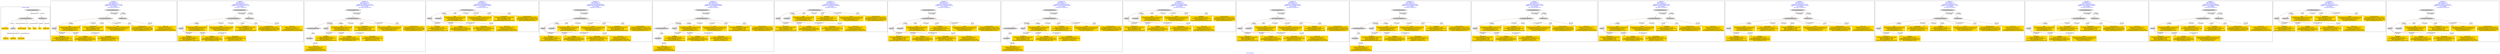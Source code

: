 digraph n0 {
fontcolor="blue"
remincross="true"
label="s20-s-lacma.xml"
subgraph cluster_0 {
label="1-correct model"
n2[style="filled",color="white",fillcolor="lightgray",label="CulturalHeritageObject1"];
n3[shape="plaintext",style="filled",fillcolor="gold",label="creationDate"];
n4[style="filled",color="white",fillcolor="lightgray",label="Person1"];
n5[shape="plaintext",style="filled",fillcolor="gold",label="Artwork_Details"];
n6[shape="plaintext",style="filled",fillcolor="gold",label="title"];
n7[shape="plaintext",style="filled",fillcolor="gold",label="Origin"];
n8[shape="plaintext",style="filled",fillcolor="gold",label="ID"];
n9[shape="plaintext",style="filled",fillcolor="gold",label="birthDate"];
n10[shape="plaintext",style="filled",fillcolor="gold",label="deathDate"];
n11[shape="plaintext",style="filled",fillcolor="gold",label="Artist_Name"];
n12[style="filled",color="white",fillcolor="lightgray",label="EuropeanaAggregation1"];
n13[style="filled",color="white",fillcolor="lightgray",label="WebResource1"];
n14[shape="plaintext",style="filled",fillcolor="gold",label="Image_URL"];
}
subgraph cluster_1 {
label="candidate 0\nlink coherence:1.0\nnode coherence:1.0\nconfidence:0.46669122517722156\nmapping score:0.5930637417257405\ncost:10.99995\n-precision:0.82-recall:0.75"
n16[style="filled",color="white",fillcolor="lightgray",label="CulturalHeritageObject1"];
n17[style="filled",color="white",fillcolor="lightgray",label="Person1"];
n18[style="filled",color="white",fillcolor="lightgray",label="EuropeanaAggregation1"];
n19[style="filled",color="white",fillcolor="lightgray",label="WebResource1"];
n20[shape="plaintext",style="filled",fillcolor="gold",label="deathDate\n[Person,dateOfDeath,0.328]\n[CulturalHeritageObject,created,0.324]\n[Person,dateOfBirth,0.23]\n[CulturalHeritageObject,provenance,0.118]"];
n21[shape="plaintext",style="filled",fillcolor="gold",label="title\n[CulturalHeritageObject,provenance,0.418]\n[CulturalHeritageObject,title,0.24]\n[Document,classLink,0.192]\n[Person,nameOfThePerson,0.149]"];
n22[shape="plaintext",style="filled",fillcolor="gold",label="Image_URL\n[WebResource,classLink,0.571]\n[Document,classLink,0.41]\n[CulturalHeritageObject,title,0.009]\n[CulturalHeritageObject,provenance,0.009]"];
n23[shape="plaintext",style="filled",fillcolor="gold",label="creationDate\n[CulturalHeritageObject,created,0.392]\n[Person,dateOfDeath,0.382]\n[Person,dateOfBirth,0.195]\n[CulturalHeritageObject,provenance,0.031]"];
n24[shape="plaintext",style="filled",fillcolor="gold",label="birthDate\n[Person,dateOfBirth,0.674]\n[CulturalHeritageObject,created,0.261]\n[CulturalHeritageObject,description,0.037]\n[Person,dateOfDeath,0.028]"];
n25[shape="plaintext",style="filled",fillcolor="gold",label="Origin\n[CulturalHeritageObject,accessionNumber,0.316]\n[CulturalHeritageObject,provenance,0.313]\n[Person,nameOfThePerson,0.274]\n[Document,classLink,0.097]"];
n26[shape="plaintext",style="filled",fillcolor="gold",label="Artwork_Details\n[CulturalHeritageObject,extent,0.664]\n[CulturalHeritageObject,provenance,0.165]\n[CulturalHeritageObject,description,0.095]\n[Person,nameOfThePerson,0.076]"];
n27[shape="plaintext",style="filled",fillcolor="gold",label="Artist_Name\n[Person,nameOfThePerson,0.37]\n[CulturalHeritageObject,provenance,0.305]\n[Document,classLink,0.193]\n[WebResource,classLink,0.132]"];
}
subgraph cluster_2 {
label="candidate 1\nlink coherence:1.0\nnode coherence:1.0\nconfidence:0.4662939314223476\nmapping score:0.5929313104741158\ncost:10.99995\n-precision:0.73-recall:0.67"
n29[style="filled",color="white",fillcolor="lightgray",label="CulturalHeritageObject1"];
n30[style="filled",color="white",fillcolor="lightgray",label="Person1"];
n31[style="filled",color="white",fillcolor="lightgray",label="EuropeanaAggregation1"];
n32[style="filled",color="white",fillcolor="lightgray",label="WebResource1"];
n33[shape="plaintext",style="filled",fillcolor="gold",label="deathDate\n[Person,dateOfDeath,0.328]\n[CulturalHeritageObject,created,0.324]\n[Person,dateOfBirth,0.23]\n[CulturalHeritageObject,provenance,0.118]"];
n34[shape="plaintext",style="filled",fillcolor="gold",label="title\n[CulturalHeritageObject,provenance,0.418]\n[CulturalHeritageObject,title,0.24]\n[Document,classLink,0.192]\n[Person,nameOfThePerson,0.149]"];
n35[shape="plaintext",style="filled",fillcolor="gold",label="Image_URL\n[WebResource,classLink,0.571]\n[Document,classLink,0.41]\n[CulturalHeritageObject,title,0.009]\n[CulturalHeritageObject,provenance,0.009]"];
n36[shape="plaintext",style="filled",fillcolor="gold",label="Origin\n[CulturalHeritageObject,accessionNumber,0.316]\n[CulturalHeritageObject,provenance,0.313]\n[Person,nameOfThePerson,0.274]\n[Document,classLink,0.097]"];
n37[shape="plaintext",style="filled",fillcolor="gold",label="creationDate\n[CulturalHeritageObject,created,0.392]\n[Person,dateOfDeath,0.382]\n[Person,dateOfBirth,0.195]\n[CulturalHeritageObject,provenance,0.031]"];
n38[shape="plaintext",style="filled",fillcolor="gold",label="birthDate\n[Person,dateOfBirth,0.674]\n[CulturalHeritageObject,created,0.261]\n[CulturalHeritageObject,description,0.037]\n[Person,dateOfDeath,0.028]"];
n39[shape="plaintext",style="filled",fillcolor="gold",label="Artwork_Details\n[CulturalHeritageObject,extent,0.664]\n[CulturalHeritageObject,provenance,0.165]\n[CulturalHeritageObject,description,0.095]\n[Person,nameOfThePerson,0.076]"];
n40[shape="plaintext",style="filled",fillcolor="gold",label="Artist_Name\n[Person,nameOfThePerson,0.37]\n[CulturalHeritageObject,provenance,0.305]\n[Document,classLink,0.193]\n[WebResource,classLink,0.132]"];
}
subgraph cluster_3 {
label="candidate 10\nlink coherence:1.0\nnode coherence:1.0\nconfidence:0.4465141223747207\nmapping score:0.5863380407915736\ncost:11.99995\n-precision:0.58-recall:0.58"
n42[style="filled",color="white",fillcolor="lightgray",label="CulturalHeritageObject1"];
n43[style="filled",color="white",fillcolor="lightgray",label="CulturalHeritageObject2"];
n44[style="filled",color="white",fillcolor="lightgray",label="Person1"];
n45[style="filled",color="white",fillcolor="lightgray",label="Document2"];
n46[style="filled",color="white",fillcolor="lightgray",label="EuropeanaAggregation1"];
n47[shape="plaintext",style="filled",fillcolor="gold",label="deathDate\n[Person,dateOfDeath,0.328]\n[CulturalHeritageObject,created,0.324]\n[Person,dateOfBirth,0.23]\n[CulturalHeritageObject,provenance,0.118]"];
n48[shape="plaintext",style="filled",fillcolor="gold",label="title\n[CulturalHeritageObject,provenance,0.418]\n[CulturalHeritageObject,title,0.24]\n[Document,classLink,0.192]\n[Person,nameOfThePerson,0.149]"];
n49[shape="plaintext",style="filled",fillcolor="gold",label="creationDate\n[CulturalHeritageObject,created,0.392]\n[Person,dateOfDeath,0.382]\n[Person,dateOfBirth,0.195]\n[CulturalHeritageObject,provenance,0.031]"];
n50[shape="plaintext",style="filled",fillcolor="gold",label="birthDate\n[Person,dateOfBirth,0.674]\n[CulturalHeritageObject,created,0.261]\n[CulturalHeritageObject,description,0.037]\n[Person,dateOfDeath,0.028]"];
n51[shape="plaintext",style="filled",fillcolor="gold",label="Origin\n[CulturalHeritageObject,accessionNumber,0.316]\n[CulturalHeritageObject,provenance,0.313]\n[Person,nameOfThePerson,0.274]\n[Document,classLink,0.097]"];
n52[shape="plaintext",style="filled",fillcolor="gold",label="Artwork_Details\n[CulturalHeritageObject,extent,0.664]\n[CulturalHeritageObject,provenance,0.165]\n[CulturalHeritageObject,description,0.095]\n[Person,nameOfThePerson,0.076]"];
n53[shape="plaintext",style="filled",fillcolor="gold",label="Artist_Name\n[Person,nameOfThePerson,0.37]\n[CulturalHeritageObject,provenance,0.305]\n[Document,classLink,0.193]\n[WebResource,classLink,0.132]"];
n54[shape="plaintext",style="filled",fillcolor="gold",label="Image_URL\n[WebResource,classLink,0.571]\n[Document,classLink,0.41]\n[CulturalHeritageObject,title,0.009]\n[CulturalHeritageObject,provenance,0.009]"];
}
subgraph cluster_4 {
label="candidate 11\nlink coherence:1.0\nnode coherence:1.0\nconfidence:0.44611682861984675\nmapping score:0.5862056095399489\ncost:9.99997\n-precision:0.5-recall:0.42"
n56[style="filled",color="white",fillcolor="lightgray",label="CulturalHeritageObject1"];
n57[style="filled",color="white",fillcolor="lightgray",label="Person1"];
n58[style="filled",color="white",fillcolor="lightgray",label="Document1"];
n59[shape="plaintext",style="filled",fillcolor="gold",label="deathDate\n[Person,dateOfDeath,0.328]\n[CulturalHeritageObject,created,0.324]\n[Person,dateOfBirth,0.23]\n[CulturalHeritageObject,provenance,0.118]"];
n60[shape="plaintext",style="filled",fillcolor="gold",label="title\n[CulturalHeritageObject,provenance,0.418]\n[CulturalHeritageObject,title,0.24]\n[Document,classLink,0.192]\n[Person,nameOfThePerson,0.149]"];
n61[shape="plaintext",style="filled",fillcolor="gold",label="Origin\n[CulturalHeritageObject,accessionNumber,0.316]\n[CulturalHeritageObject,provenance,0.313]\n[Person,nameOfThePerson,0.274]\n[Document,classLink,0.097]"];
n62[shape="plaintext",style="filled",fillcolor="gold",label="creationDate\n[CulturalHeritageObject,created,0.392]\n[Person,dateOfDeath,0.382]\n[Person,dateOfBirth,0.195]\n[CulturalHeritageObject,provenance,0.031]"];
n63[shape="plaintext",style="filled",fillcolor="gold",label="birthDate\n[Person,dateOfBirth,0.674]\n[CulturalHeritageObject,created,0.261]\n[CulturalHeritageObject,description,0.037]\n[Person,dateOfDeath,0.028]"];
n64[shape="plaintext",style="filled",fillcolor="gold",label="Image_URL\n[WebResource,classLink,0.571]\n[Document,classLink,0.41]\n[CulturalHeritageObject,title,0.009]\n[CulturalHeritageObject,provenance,0.009]"];
n65[shape="plaintext",style="filled",fillcolor="gold",label="Artwork_Details\n[CulturalHeritageObject,extent,0.664]\n[CulturalHeritageObject,provenance,0.165]\n[CulturalHeritageObject,description,0.095]\n[Person,nameOfThePerson,0.076]"];
n66[shape="plaintext",style="filled",fillcolor="gold",label="Artist_Name\n[Person,nameOfThePerson,0.37]\n[CulturalHeritageObject,provenance,0.305]\n[Document,classLink,0.193]\n[WebResource,classLink,0.132]"];
}
subgraph cluster_5 {
label="candidate 12\nlink coherence:1.0\nnode coherence:1.0\nconfidence:0.44611682861984675\nmapping score:0.5862056095399489\ncost:10.99996\n-precision:0.55-recall:0.5"
n68[style="filled",color="white",fillcolor="lightgray",label="CulturalHeritageObject1"];
n69[style="filled",color="white",fillcolor="lightgray",label="Person1"];
n70[style="filled",color="white",fillcolor="lightgray",label="Document1"];
n71[style="filled",color="white",fillcolor="lightgray",label="EuropeanaAggregation1"];
n72[shape="plaintext",style="filled",fillcolor="gold",label="deathDate\n[Person,dateOfDeath,0.328]\n[CulturalHeritageObject,created,0.324]\n[Person,dateOfBirth,0.23]\n[CulturalHeritageObject,provenance,0.118]"];
n73[shape="plaintext",style="filled",fillcolor="gold",label="title\n[CulturalHeritageObject,provenance,0.418]\n[CulturalHeritageObject,title,0.24]\n[Document,classLink,0.192]\n[Person,nameOfThePerson,0.149]"];
n74[shape="plaintext",style="filled",fillcolor="gold",label="Origin\n[CulturalHeritageObject,accessionNumber,0.316]\n[CulturalHeritageObject,provenance,0.313]\n[Person,nameOfThePerson,0.274]\n[Document,classLink,0.097]"];
n75[shape="plaintext",style="filled",fillcolor="gold",label="creationDate\n[CulturalHeritageObject,created,0.392]\n[Person,dateOfDeath,0.382]\n[Person,dateOfBirth,0.195]\n[CulturalHeritageObject,provenance,0.031]"];
n76[shape="plaintext",style="filled",fillcolor="gold",label="birthDate\n[Person,dateOfBirth,0.674]\n[CulturalHeritageObject,created,0.261]\n[CulturalHeritageObject,description,0.037]\n[Person,dateOfDeath,0.028]"];
n77[shape="plaintext",style="filled",fillcolor="gold",label="Image_URL\n[WebResource,classLink,0.571]\n[Document,classLink,0.41]\n[CulturalHeritageObject,title,0.009]\n[CulturalHeritageObject,provenance,0.009]"];
n78[shape="plaintext",style="filled",fillcolor="gold",label="Artwork_Details\n[CulturalHeritageObject,extent,0.664]\n[CulturalHeritageObject,provenance,0.165]\n[CulturalHeritageObject,description,0.095]\n[Person,nameOfThePerson,0.076]"];
n79[shape="plaintext",style="filled",fillcolor="gold",label="Artist_Name\n[Person,nameOfThePerson,0.37]\n[CulturalHeritageObject,provenance,0.305]\n[Document,classLink,0.193]\n[WebResource,classLink,0.132]"];
}
subgraph cluster_6 {
label="candidate 13\nlink coherence:1.0\nnode coherence:1.0\nconfidence:0.44611682861984675\nmapping score:0.5862056095399489\ncost:11.99995\n-precision:0.5-recall:0.5"
n81[style="filled",color="white",fillcolor="lightgray",label="CulturalHeritageObject1"];
n82[style="filled",color="white",fillcolor="lightgray",label="CulturalHeritageObject2"];
n83[style="filled",color="white",fillcolor="lightgray",label="Person1"];
n84[style="filled",color="white",fillcolor="lightgray",label="Document2"];
n85[style="filled",color="white",fillcolor="lightgray",label="EuropeanaAggregation1"];
n86[shape="plaintext",style="filled",fillcolor="gold",label="deathDate\n[Person,dateOfDeath,0.328]\n[CulturalHeritageObject,created,0.324]\n[Person,dateOfBirth,0.23]\n[CulturalHeritageObject,provenance,0.118]"];
n87[shape="plaintext",style="filled",fillcolor="gold",label="title\n[CulturalHeritageObject,provenance,0.418]\n[CulturalHeritageObject,title,0.24]\n[Document,classLink,0.192]\n[Person,nameOfThePerson,0.149]"];
n88[shape="plaintext",style="filled",fillcolor="gold",label="Origin\n[CulturalHeritageObject,accessionNumber,0.316]\n[CulturalHeritageObject,provenance,0.313]\n[Person,nameOfThePerson,0.274]\n[Document,classLink,0.097]"];
n89[shape="plaintext",style="filled",fillcolor="gold",label="creationDate\n[CulturalHeritageObject,created,0.392]\n[Person,dateOfDeath,0.382]\n[Person,dateOfBirth,0.195]\n[CulturalHeritageObject,provenance,0.031]"];
n90[shape="plaintext",style="filled",fillcolor="gold",label="birthDate\n[Person,dateOfBirth,0.674]\n[CulturalHeritageObject,created,0.261]\n[CulturalHeritageObject,description,0.037]\n[Person,dateOfDeath,0.028]"];
n91[shape="plaintext",style="filled",fillcolor="gold",label="Artwork_Details\n[CulturalHeritageObject,extent,0.664]\n[CulturalHeritageObject,provenance,0.165]\n[CulturalHeritageObject,description,0.095]\n[Person,nameOfThePerson,0.076]"];
n92[shape="plaintext",style="filled",fillcolor="gold",label="Artist_Name\n[Person,nameOfThePerson,0.37]\n[CulturalHeritageObject,provenance,0.305]\n[Document,classLink,0.193]\n[WebResource,classLink,0.132]"];
n93[shape="plaintext",style="filled",fillcolor="gold",label="Image_URL\n[WebResource,classLink,0.571]\n[Document,classLink,0.41]\n[CulturalHeritageObject,title,0.009]\n[CulturalHeritageObject,provenance,0.009]"];
}
subgraph cluster_7 {
label="candidate 14\nlink coherence:1.0\nnode coherence:1.0\nconfidence:0.444850181519807\nmapping score:0.5857833938399356\ncost:9.99997\n-precision:0.4-recall:0.33"
n95[style="filled",color="white",fillcolor="lightgray",label="CulturalHeritageObject1"];
n96[style="filled",color="white",fillcolor="lightgray",label="Person1"];
n97[style="filled",color="white",fillcolor="lightgray",label="Document1"];
n98[shape="plaintext",style="filled",fillcolor="gold",label="creationDate\n[CulturalHeritageObject,created,0.392]\n[Person,dateOfDeath,0.382]\n[Person,dateOfBirth,0.195]\n[CulturalHeritageObject,provenance,0.031]"];
n99[shape="plaintext",style="filled",fillcolor="gold",label="title\n[CulturalHeritageObject,provenance,0.418]\n[CulturalHeritageObject,title,0.24]\n[Document,classLink,0.192]\n[Person,nameOfThePerson,0.149]"];
n100[shape="plaintext",style="filled",fillcolor="gold",label="deathDate\n[Person,dateOfDeath,0.328]\n[CulturalHeritageObject,created,0.324]\n[Person,dateOfBirth,0.23]\n[CulturalHeritageObject,provenance,0.118]"];
n101[shape="plaintext",style="filled",fillcolor="gold",label="birthDate\n[Person,dateOfBirth,0.674]\n[CulturalHeritageObject,created,0.261]\n[CulturalHeritageObject,description,0.037]\n[Person,dateOfDeath,0.028]"];
n102[shape="plaintext",style="filled",fillcolor="gold",label="Origin\n[CulturalHeritageObject,accessionNumber,0.316]\n[CulturalHeritageObject,provenance,0.313]\n[Person,nameOfThePerson,0.274]\n[Document,classLink,0.097]"];
n103[shape="plaintext",style="filled",fillcolor="gold",label="Image_URL\n[WebResource,classLink,0.571]\n[Document,classLink,0.41]\n[CulturalHeritageObject,title,0.009]\n[CulturalHeritageObject,provenance,0.009]"];
n104[shape="plaintext",style="filled",fillcolor="gold",label="Artwork_Details\n[CulturalHeritageObject,extent,0.664]\n[CulturalHeritageObject,provenance,0.165]\n[CulturalHeritageObject,description,0.095]\n[Person,nameOfThePerson,0.076]"];
n105[shape="plaintext",style="filled",fillcolor="gold",label="Artist_Name\n[Person,nameOfThePerson,0.37]\n[CulturalHeritageObject,provenance,0.305]\n[Document,classLink,0.193]\n[WebResource,classLink,0.132]"];
}
subgraph cluster_8 {
label="candidate 15\nlink coherence:1.0\nnode coherence:1.0\nconfidence:0.444850181519807\nmapping score:0.5857833938399356\ncost:10.99996\n-precision:0.45-recall:0.42"
n107[style="filled",color="white",fillcolor="lightgray",label="CulturalHeritageObject1"];
n108[style="filled",color="white",fillcolor="lightgray",label="Person1"];
n109[style="filled",color="white",fillcolor="lightgray",label="Document1"];
n110[style="filled",color="white",fillcolor="lightgray",label="EuropeanaAggregation1"];
n111[shape="plaintext",style="filled",fillcolor="gold",label="creationDate\n[CulturalHeritageObject,created,0.392]\n[Person,dateOfDeath,0.382]\n[Person,dateOfBirth,0.195]\n[CulturalHeritageObject,provenance,0.031]"];
n112[shape="plaintext",style="filled",fillcolor="gold",label="title\n[CulturalHeritageObject,provenance,0.418]\n[CulturalHeritageObject,title,0.24]\n[Document,classLink,0.192]\n[Person,nameOfThePerson,0.149]"];
n113[shape="plaintext",style="filled",fillcolor="gold",label="deathDate\n[Person,dateOfDeath,0.328]\n[CulturalHeritageObject,created,0.324]\n[Person,dateOfBirth,0.23]\n[CulturalHeritageObject,provenance,0.118]"];
n114[shape="plaintext",style="filled",fillcolor="gold",label="birthDate\n[Person,dateOfBirth,0.674]\n[CulturalHeritageObject,created,0.261]\n[CulturalHeritageObject,description,0.037]\n[Person,dateOfDeath,0.028]"];
n115[shape="plaintext",style="filled",fillcolor="gold",label="Origin\n[CulturalHeritageObject,accessionNumber,0.316]\n[CulturalHeritageObject,provenance,0.313]\n[Person,nameOfThePerson,0.274]\n[Document,classLink,0.097]"];
n116[shape="plaintext",style="filled",fillcolor="gold",label="Image_URL\n[WebResource,classLink,0.571]\n[Document,classLink,0.41]\n[CulturalHeritageObject,title,0.009]\n[CulturalHeritageObject,provenance,0.009]"];
n117[shape="plaintext",style="filled",fillcolor="gold",label="Artwork_Details\n[CulturalHeritageObject,extent,0.664]\n[CulturalHeritageObject,provenance,0.165]\n[CulturalHeritageObject,description,0.095]\n[Person,nameOfThePerson,0.076]"];
n118[shape="plaintext",style="filled",fillcolor="gold",label="Artist_Name\n[Person,nameOfThePerson,0.37]\n[CulturalHeritageObject,provenance,0.305]\n[Document,classLink,0.193]\n[WebResource,classLink,0.132]"];
}
subgraph cluster_9 {
label="candidate 16\nlink coherence:1.0\nnode coherence:1.0\nconfidence:0.444850181519807\nmapping score:0.5857833938399356\ncost:11.99995\n-precision:0.42-recall:0.42"
n120[style="filled",color="white",fillcolor="lightgray",label="CulturalHeritageObject1"];
n121[style="filled",color="white",fillcolor="lightgray",label="CulturalHeritageObject2"];
n122[style="filled",color="white",fillcolor="lightgray",label="Person1"];
n123[style="filled",color="white",fillcolor="lightgray",label="Document2"];
n124[style="filled",color="white",fillcolor="lightgray",label="EuropeanaAggregation1"];
n125[shape="plaintext",style="filled",fillcolor="gold",label="creationDate\n[CulturalHeritageObject,created,0.392]\n[Person,dateOfDeath,0.382]\n[Person,dateOfBirth,0.195]\n[CulturalHeritageObject,provenance,0.031]"];
n126[shape="plaintext",style="filled",fillcolor="gold",label="title\n[CulturalHeritageObject,provenance,0.418]\n[CulturalHeritageObject,title,0.24]\n[Document,classLink,0.192]\n[Person,nameOfThePerson,0.149]"];
n127[shape="plaintext",style="filled",fillcolor="gold",label="deathDate\n[Person,dateOfDeath,0.328]\n[CulturalHeritageObject,created,0.324]\n[Person,dateOfBirth,0.23]\n[CulturalHeritageObject,provenance,0.118]"];
n128[shape="plaintext",style="filled",fillcolor="gold",label="birthDate\n[Person,dateOfBirth,0.674]\n[CulturalHeritageObject,created,0.261]\n[CulturalHeritageObject,description,0.037]\n[Person,dateOfDeath,0.028]"];
n129[shape="plaintext",style="filled",fillcolor="gold",label="Origin\n[CulturalHeritageObject,accessionNumber,0.316]\n[CulturalHeritageObject,provenance,0.313]\n[Person,nameOfThePerson,0.274]\n[Document,classLink,0.097]"];
n130[shape="plaintext",style="filled",fillcolor="gold",label="Artwork_Details\n[CulturalHeritageObject,extent,0.664]\n[CulturalHeritageObject,provenance,0.165]\n[CulturalHeritageObject,description,0.095]\n[Person,nameOfThePerson,0.076]"];
n131[shape="plaintext",style="filled",fillcolor="gold",label="Artist_Name\n[Person,nameOfThePerson,0.37]\n[CulturalHeritageObject,provenance,0.305]\n[Document,classLink,0.193]\n[WebResource,classLink,0.132]"];
n132[shape="plaintext",style="filled",fillcolor="gold",label="Image_URL\n[WebResource,classLink,0.571]\n[Document,classLink,0.41]\n[CulturalHeritageObject,title,0.009]\n[CulturalHeritageObject,provenance,0.009]"];
}
subgraph cluster_10 {
label="candidate 17\nlink coherence:1.0\nnode coherence:1.0\nconfidence:0.444452887764933\nmapping score:0.585650962588311\ncost:9.99997\n-precision:0.3-recall:0.25"
n134[style="filled",color="white",fillcolor="lightgray",label="CulturalHeritageObject1"];
n135[style="filled",color="white",fillcolor="lightgray",label="Person1"];
n136[style="filled",color="white",fillcolor="lightgray",label="Document1"];
n137[shape="plaintext",style="filled",fillcolor="gold",label="creationDate\n[CulturalHeritageObject,created,0.392]\n[Person,dateOfDeath,0.382]\n[Person,dateOfBirth,0.195]\n[CulturalHeritageObject,provenance,0.031]"];
n138[shape="plaintext",style="filled",fillcolor="gold",label="title\n[CulturalHeritageObject,provenance,0.418]\n[CulturalHeritageObject,title,0.24]\n[Document,classLink,0.192]\n[Person,nameOfThePerson,0.149]"];
n139[shape="plaintext",style="filled",fillcolor="gold",label="Origin\n[CulturalHeritageObject,accessionNumber,0.316]\n[CulturalHeritageObject,provenance,0.313]\n[Person,nameOfThePerson,0.274]\n[Document,classLink,0.097]"];
n140[shape="plaintext",style="filled",fillcolor="gold",label="deathDate\n[Person,dateOfDeath,0.328]\n[CulturalHeritageObject,created,0.324]\n[Person,dateOfBirth,0.23]\n[CulturalHeritageObject,provenance,0.118]"];
n141[shape="plaintext",style="filled",fillcolor="gold",label="birthDate\n[Person,dateOfBirth,0.674]\n[CulturalHeritageObject,created,0.261]\n[CulturalHeritageObject,description,0.037]\n[Person,dateOfDeath,0.028]"];
n142[shape="plaintext",style="filled",fillcolor="gold",label="Image_URL\n[WebResource,classLink,0.571]\n[Document,classLink,0.41]\n[CulturalHeritageObject,title,0.009]\n[CulturalHeritageObject,provenance,0.009]"];
n143[shape="plaintext",style="filled",fillcolor="gold",label="Artwork_Details\n[CulturalHeritageObject,extent,0.664]\n[CulturalHeritageObject,provenance,0.165]\n[CulturalHeritageObject,description,0.095]\n[Person,nameOfThePerson,0.076]"];
n144[shape="plaintext",style="filled",fillcolor="gold",label="Artist_Name\n[Person,nameOfThePerson,0.37]\n[CulturalHeritageObject,provenance,0.305]\n[Document,classLink,0.193]\n[WebResource,classLink,0.132]"];
}
subgraph cluster_11 {
label="candidate 18\nlink coherence:1.0\nnode coherence:1.0\nconfidence:0.444452887764933\nmapping score:0.585650962588311\ncost:10.99996\n-precision:0.36-recall:0.33"
n146[style="filled",color="white",fillcolor="lightgray",label="CulturalHeritageObject1"];
n147[style="filled",color="white",fillcolor="lightgray",label="Person1"];
n148[style="filled",color="white",fillcolor="lightgray",label="Document1"];
n149[style="filled",color="white",fillcolor="lightgray",label="EuropeanaAggregation1"];
n150[shape="plaintext",style="filled",fillcolor="gold",label="creationDate\n[CulturalHeritageObject,created,0.392]\n[Person,dateOfDeath,0.382]\n[Person,dateOfBirth,0.195]\n[CulturalHeritageObject,provenance,0.031]"];
n151[shape="plaintext",style="filled",fillcolor="gold",label="title\n[CulturalHeritageObject,provenance,0.418]\n[CulturalHeritageObject,title,0.24]\n[Document,classLink,0.192]\n[Person,nameOfThePerson,0.149]"];
n152[shape="plaintext",style="filled",fillcolor="gold",label="Origin\n[CulturalHeritageObject,accessionNumber,0.316]\n[CulturalHeritageObject,provenance,0.313]\n[Person,nameOfThePerson,0.274]\n[Document,classLink,0.097]"];
n153[shape="plaintext",style="filled",fillcolor="gold",label="deathDate\n[Person,dateOfDeath,0.328]\n[CulturalHeritageObject,created,0.324]\n[Person,dateOfBirth,0.23]\n[CulturalHeritageObject,provenance,0.118]"];
n154[shape="plaintext",style="filled",fillcolor="gold",label="birthDate\n[Person,dateOfBirth,0.674]\n[CulturalHeritageObject,created,0.261]\n[CulturalHeritageObject,description,0.037]\n[Person,dateOfDeath,0.028]"];
n155[shape="plaintext",style="filled",fillcolor="gold",label="Image_URL\n[WebResource,classLink,0.571]\n[Document,classLink,0.41]\n[CulturalHeritageObject,title,0.009]\n[CulturalHeritageObject,provenance,0.009]"];
n156[shape="plaintext",style="filled",fillcolor="gold",label="Artwork_Details\n[CulturalHeritageObject,extent,0.664]\n[CulturalHeritageObject,provenance,0.165]\n[CulturalHeritageObject,description,0.095]\n[Person,nameOfThePerson,0.076]"];
n157[shape="plaintext",style="filled",fillcolor="gold",label="Artist_Name\n[Person,nameOfThePerson,0.37]\n[CulturalHeritageObject,provenance,0.305]\n[Document,classLink,0.193]\n[WebResource,classLink,0.132]"];
}
subgraph cluster_12 {
label="candidate 19\nlink coherence:1.0\nnode coherence:1.0\nconfidence:0.444452887764933\nmapping score:0.585650962588311\ncost:11.99995\n-precision:0.33-recall:0.33"
n159[style="filled",color="white",fillcolor="lightgray",label="CulturalHeritageObject1"];
n160[style="filled",color="white",fillcolor="lightgray",label="CulturalHeritageObject2"];
n161[style="filled",color="white",fillcolor="lightgray",label="Person1"];
n162[style="filled",color="white",fillcolor="lightgray",label="Document2"];
n163[style="filled",color="white",fillcolor="lightgray",label="EuropeanaAggregation1"];
n164[shape="plaintext",style="filled",fillcolor="gold",label="creationDate\n[CulturalHeritageObject,created,0.392]\n[Person,dateOfDeath,0.382]\n[Person,dateOfBirth,0.195]\n[CulturalHeritageObject,provenance,0.031]"];
n165[shape="plaintext",style="filled",fillcolor="gold",label="title\n[CulturalHeritageObject,provenance,0.418]\n[CulturalHeritageObject,title,0.24]\n[Document,classLink,0.192]\n[Person,nameOfThePerson,0.149]"];
n166[shape="plaintext",style="filled",fillcolor="gold",label="Origin\n[CulturalHeritageObject,accessionNumber,0.316]\n[CulturalHeritageObject,provenance,0.313]\n[Person,nameOfThePerson,0.274]\n[Document,classLink,0.097]"];
n167[shape="plaintext",style="filled",fillcolor="gold",label="deathDate\n[Person,dateOfDeath,0.328]\n[CulturalHeritageObject,created,0.324]\n[Person,dateOfBirth,0.23]\n[CulturalHeritageObject,provenance,0.118]"];
n168[shape="plaintext",style="filled",fillcolor="gold",label="birthDate\n[Person,dateOfBirth,0.674]\n[CulturalHeritageObject,created,0.261]\n[CulturalHeritageObject,description,0.037]\n[Person,dateOfDeath,0.028]"];
n169[shape="plaintext",style="filled",fillcolor="gold",label="Artwork_Details\n[CulturalHeritageObject,extent,0.664]\n[CulturalHeritageObject,provenance,0.165]\n[CulturalHeritageObject,description,0.095]\n[Person,nameOfThePerson,0.076]"];
n170[shape="plaintext",style="filled",fillcolor="gold",label="Artist_Name\n[Person,nameOfThePerson,0.37]\n[CulturalHeritageObject,provenance,0.305]\n[Document,classLink,0.193]\n[WebResource,classLink,0.132]"];
n171[shape="plaintext",style="filled",fillcolor="gold",label="Image_URL\n[WebResource,classLink,0.571]\n[Document,classLink,0.41]\n[CulturalHeritageObject,title,0.009]\n[CulturalHeritageObject,provenance,0.009]"];
}
subgraph cluster_13 {
label="candidate 2\nlink coherence:1.0\nnode coherence:1.0\nconfidence:0.46502728432230783\nmapping score:0.5925090947741026\ncost:10.99995\n-precision:0.64-recall:0.58"
n173[style="filled",color="white",fillcolor="lightgray",label="CulturalHeritageObject1"];
n174[style="filled",color="white",fillcolor="lightgray",label="Person1"];
n175[style="filled",color="white",fillcolor="lightgray",label="EuropeanaAggregation1"];
n176[style="filled",color="white",fillcolor="lightgray",label="WebResource1"];
n177[shape="plaintext",style="filled",fillcolor="gold",label="creationDate\n[CulturalHeritageObject,created,0.392]\n[Person,dateOfDeath,0.382]\n[Person,dateOfBirth,0.195]\n[CulturalHeritageObject,provenance,0.031]"];
n178[shape="plaintext",style="filled",fillcolor="gold",label="title\n[CulturalHeritageObject,provenance,0.418]\n[CulturalHeritageObject,title,0.24]\n[Document,classLink,0.192]\n[Person,nameOfThePerson,0.149]"];
n179[shape="plaintext",style="filled",fillcolor="gold",label="Image_URL\n[WebResource,classLink,0.571]\n[Document,classLink,0.41]\n[CulturalHeritageObject,title,0.009]\n[CulturalHeritageObject,provenance,0.009]"];
n180[shape="plaintext",style="filled",fillcolor="gold",label="deathDate\n[Person,dateOfDeath,0.328]\n[CulturalHeritageObject,created,0.324]\n[Person,dateOfBirth,0.23]\n[CulturalHeritageObject,provenance,0.118]"];
n181[shape="plaintext",style="filled",fillcolor="gold",label="birthDate\n[Person,dateOfBirth,0.674]\n[CulturalHeritageObject,created,0.261]\n[CulturalHeritageObject,description,0.037]\n[Person,dateOfDeath,0.028]"];
n182[shape="plaintext",style="filled",fillcolor="gold",label="Origin\n[CulturalHeritageObject,accessionNumber,0.316]\n[CulturalHeritageObject,provenance,0.313]\n[Person,nameOfThePerson,0.274]\n[Document,classLink,0.097]"];
n183[shape="plaintext",style="filled",fillcolor="gold",label="Artwork_Details\n[CulturalHeritageObject,extent,0.664]\n[CulturalHeritageObject,provenance,0.165]\n[CulturalHeritageObject,description,0.095]\n[Person,nameOfThePerson,0.076]"];
n184[shape="plaintext",style="filled",fillcolor="gold",label="Artist_Name\n[Person,nameOfThePerson,0.37]\n[CulturalHeritageObject,provenance,0.305]\n[Document,classLink,0.193]\n[WebResource,classLink,0.132]"];
}
subgraph cluster_14 {
label="candidate 3\nlink coherence:1.0\nnode coherence:1.0\nconfidence:0.46462999056743387\nmapping score:0.592376663522478\ncost:10.99995\n-precision:0.55-recall:0.5"
n186[style="filled",color="white",fillcolor="lightgray",label="CulturalHeritageObject1"];
n187[style="filled",color="white",fillcolor="lightgray",label="Person1"];
n188[style="filled",color="white",fillcolor="lightgray",label="EuropeanaAggregation1"];
n189[style="filled",color="white",fillcolor="lightgray",label="WebResource1"];
n190[shape="plaintext",style="filled",fillcolor="gold",label="creationDate\n[CulturalHeritageObject,created,0.392]\n[Person,dateOfDeath,0.382]\n[Person,dateOfBirth,0.195]\n[CulturalHeritageObject,provenance,0.031]"];
n191[shape="plaintext",style="filled",fillcolor="gold",label="title\n[CulturalHeritageObject,provenance,0.418]\n[CulturalHeritageObject,title,0.24]\n[Document,classLink,0.192]\n[Person,nameOfThePerson,0.149]"];
n192[shape="plaintext",style="filled",fillcolor="gold",label="Image_URL\n[WebResource,classLink,0.571]\n[Document,classLink,0.41]\n[CulturalHeritageObject,title,0.009]\n[CulturalHeritageObject,provenance,0.009]"];
n193[shape="plaintext",style="filled",fillcolor="gold",label="Origin\n[CulturalHeritageObject,accessionNumber,0.316]\n[CulturalHeritageObject,provenance,0.313]\n[Person,nameOfThePerson,0.274]\n[Document,classLink,0.097]"];
n194[shape="plaintext",style="filled",fillcolor="gold",label="deathDate\n[Person,dateOfDeath,0.328]\n[CulturalHeritageObject,created,0.324]\n[Person,dateOfBirth,0.23]\n[CulturalHeritageObject,provenance,0.118]"];
n195[shape="plaintext",style="filled",fillcolor="gold",label="birthDate\n[Person,dateOfBirth,0.674]\n[CulturalHeritageObject,created,0.261]\n[CulturalHeritageObject,description,0.037]\n[Person,dateOfDeath,0.028]"];
n196[shape="plaintext",style="filled",fillcolor="gold",label="Artwork_Details\n[CulturalHeritageObject,extent,0.664]\n[CulturalHeritageObject,provenance,0.165]\n[CulturalHeritageObject,description,0.095]\n[Person,nameOfThePerson,0.076]"];
n197[shape="plaintext",style="filled",fillcolor="gold",label="Artist_Name\n[Person,nameOfThePerson,0.37]\n[CulturalHeritageObject,provenance,0.305]\n[Document,classLink,0.193]\n[WebResource,classLink,0.132]"];
}
subgraph cluster_15 {
label="candidate 4\nlink coherence:1.0\nnode coherence:1.0\nconfidence:0.45858197437319875\nmapping score:0.5903606581243995\ncost:10.99995\n-precision:0.73-recall:0.67"
n199[style="filled",color="white",fillcolor="lightgray",label="CulturalHeritageObject1"];
n200[style="filled",color="white",fillcolor="lightgray",label="Person1"];
n201[style="filled",color="white",fillcolor="lightgray",label="EuropeanaAggregation1"];
n202[style="filled",color="white",fillcolor="lightgray",label="WebResource1"];
n203[shape="plaintext",style="filled",fillcolor="gold",label="deathDate\n[Person,dateOfDeath,0.328]\n[CulturalHeritageObject,created,0.324]\n[Person,dateOfBirth,0.23]\n[CulturalHeritageObject,provenance,0.118]"];
n204[shape="plaintext",style="filled",fillcolor="gold",label="title\n[CulturalHeritageObject,provenance,0.418]\n[CulturalHeritageObject,title,0.24]\n[Document,classLink,0.192]\n[Person,nameOfThePerson,0.149]"];
n205[shape="plaintext",style="filled",fillcolor="gold",label="Image_URL\n[WebResource,classLink,0.571]\n[Document,classLink,0.41]\n[CulturalHeritageObject,title,0.009]\n[CulturalHeritageObject,provenance,0.009]"];
n206[shape="plaintext",style="filled",fillcolor="gold",label="Artist_Name\n[Person,nameOfThePerson,0.37]\n[CulturalHeritageObject,provenance,0.305]\n[Document,classLink,0.193]\n[WebResource,classLink,0.132]"];
n207[shape="plaintext",style="filled",fillcolor="gold",label="creationDate\n[CulturalHeritageObject,created,0.392]\n[Person,dateOfDeath,0.382]\n[Person,dateOfBirth,0.195]\n[CulturalHeritageObject,provenance,0.031]"];
n208[shape="plaintext",style="filled",fillcolor="gold",label="birthDate\n[Person,dateOfBirth,0.674]\n[CulturalHeritageObject,created,0.261]\n[CulturalHeritageObject,description,0.037]\n[Person,dateOfDeath,0.028]"];
n209[shape="plaintext",style="filled",fillcolor="gold",label="Origin\n[CulturalHeritageObject,accessionNumber,0.316]\n[CulturalHeritageObject,provenance,0.313]\n[Person,nameOfThePerson,0.274]\n[Document,classLink,0.097]"];
n210[shape="plaintext",style="filled",fillcolor="gold",label="Artwork_Details\n[CulturalHeritageObject,extent,0.664]\n[CulturalHeritageObject,provenance,0.165]\n[CulturalHeritageObject,description,0.095]\n[Person,nameOfThePerson,0.076]"];
}
subgraph cluster_16 {
label="candidate 5\nlink coherence:1.0\nnode coherence:1.0\nconfidence:0.456918033518285\nmapping score:0.5898060111727617\ncost:10.99995\n-precision:0.55-recall:0.5"
n212[style="filled",color="white",fillcolor="lightgray",label="CulturalHeritageObject1"];
n213[style="filled",color="white",fillcolor="lightgray",label="Person1"];
n214[style="filled",color="white",fillcolor="lightgray",label="EuropeanaAggregation1"];
n215[style="filled",color="white",fillcolor="lightgray",label="WebResource1"];
n216[shape="plaintext",style="filled",fillcolor="gold",label="creationDate\n[CulturalHeritageObject,created,0.392]\n[Person,dateOfDeath,0.382]\n[Person,dateOfBirth,0.195]\n[CulturalHeritageObject,provenance,0.031]"];
n217[shape="plaintext",style="filled",fillcolor="gold",label="title\n[CulturalHeritageObject,provenance,0.418]\n[CulturalHeritageObject,title,0.24]\n[Document,classLink,0.192]\n[Person,nameOfThePerson,0.149]"];
n218[shape="plaintext",style="filled",fillcolor="gold",label="Image_URL\n[WebResource,classLink,0.571]\n[Document,classLink,0.41]\n[CulturalHeritageObject,title,0.009]\n[CulturalHeritageObject,provenance,0.009]"];
n219[shape="plaintext",style="filled",fillcolor="gold",label="Artist_Name\n[Person,nameOfThePerson,0.37]\n[CulturalHeritageObject,provenance,0.305]\n[Document,classLink,0.193]\n[WebResource,classLink,0.132]"];
n220[shape="plaintext",style="filled",fillcolor="gold",label="deathDate\n[Person,dateOfDeath,0.328]\n[CulturalHeritageObject,created,0.324]\n[Person,dateOfBirth,0.23]\n[CulturalHeritageObject,provenance,0.118]"];
n221[shape="plaintext",style="filled",fillcolor="gold",label="birthDate\n[Person,dateOfBirth,0.674]\n[CulturalHeritageObject,created,0.261]\n[CulturalHeritageObject,description,0.037]\n[Person,dateOfDeath,0.028]"];
n222[shape="plaintext",style="filled",fillcolor="gold",label="Origin\n[CulturalHeritageObject,accessionNumber,0.316]\n[CulturalHeritageObject,provenance,0.313]\n[Person,nameOfThePerson,0.274]\n[Document,classLink,0.097]"];
n223[shape="plaintext",style="filled",fillcolor="gold",label="Artwork_Details\n[CulturalHeritageObject,extent,0.664]\n[CulturalHeritageObject,provenance,0.165]\n[CulturalHeritageObject,description,0.095]\n[Person,nameOfThePerson,0.076]"];
}
subgraph cluster_17 {
label="candidate 6\nlink coherence:1.0\nnode coherence:1.0\nconfidence:0.4532859705198679\nmapping score:0.5885953235066227\ncost:10.99995\n-precision:0.64-recall:0.58"
n225[style="filled",color="white",fillcolor="lightgray",label="CulturalHeritageObject1"];
n226[style="filled",color="white",fillcolor="lightgray",label="Person1"];
n227[style="filled",color="white",fillcolor="lightgray",label="EuropeanaAggregation1"];
n228[style="filled",color="white",fillcolor="lightgray",label="WebResource1"];
n229[shape="plaintext",style="filled",fillcolor="gold",label="deathDate\n[Person,dateOfDeath,0.328]\n[CulturalHeritageObject,created,0.324]\n[Person,dateOfBirth,0.23]\n[CulturalHeritageObject,provenance,0.118]"];
n230[shape="plaintext",style="filled",fillcolor="gold",label="title\n[CulturalHeritageObject,provenance,0.418]\n[CulturalHeritageObject,title,0.24]\n[Document,classLink,0.192]\n[Person,nameOfThePerson,0.149]"];
n231[shape="plaintext",style="filled",fillcolor="gold",label="Image_URL\n[WebResource,classLink,0.571]\n[Document,classLink,0.41]\n[CulturalHeritageObject,title,0.009]\n[CulturalHeritageObject,provenance,0.009]"];
n232[shape="plaintext",style="filled",fillcolor="gold",label="Artist_Name\n[Person,nameOfThePerson,0.37]\n[CulturalHeritageObject,provenance,0.305]\n[Document,classLink,0.193]\n[WebResource,classLink,0.132]"];
n233[shape="plaintext",style="filled",fillcolor="gold",label="creationDate\n[CulturalHeritageObject,created,0.392]\n[Person,dateOfDeath,0.382]\n[Person,dateOfBirth,0.195]\n[CulturalHeritageObject,provenance,0.031]"];
n234[shape="plaintext",style="filled",fillcolor="gold",label="birthDate\n[Person,dateOfBirth,0.674]\n[CulturalHeritageObject,created,0.261]\n[CulturalHeritageObject,description,0.037]\n[Person,dateOfDeath,0.028]"];
n235[shape="plaintext",style="filled",fillcolor="gold",label="Origin\n[CulturalHeritageObject,accessionNumber,0.316]\n[CulturalHeritageObject,provenance,0.313]\n[Person,nameOfThePerson,0.274]\n[Document,classLink,0.097]"];
n236[shape="plaintext",style="filled",fillcolor="gold",label="Artwork_Details\n[CulturalHeritageObject,extent,0.664]\n[CulturalHeritageObject,provenance,0.165]\n[CulturalHeritageObject,description,0.095]\n[Person,nameOfThePerson,0.076]"];
}
subgraph cluster_18 {
label="candidate 7\nlink coherence:1.0\nnode coherence:1.0\nconfidence:0.4516220296649542\nmapping score:0.5880406765549847\ncost:10.99995\n-precision:0.45-recall:0.42"
n238[style="filled",color="white",fillcolor="lightgray",label="CulturalHeritageObject1"];
n239[style="filled",color="white",fillcolor="lightgray",label="Person1"];
n240[style="filled",color="white",fillcolor="lightgray",label="EuropeanaAggregation1"];
n241[style="filled",color="white",fillcolor="lightgray",label="WebResource1"];
n242[shape="plaintext",style="filled",fillcolor="gold",label="creationDate\n[CulturalHeritageObject,created,0.392]\n[Person,dateOfDeath,0.382]\n[Person,dateOfBirth,0.195]\n[CulturalHeritageObject,provenance,0.031]"];
n243[shape="plaintext",style="filled",fillcolor="gold",label="title\n[CulturalHeritageObject,provenance,0.418]\n[CulturalHeritageObject,title,0.24]\n[Document,classLink,0.192]\n[Person,nameOfThePerson,0.149]"];
n244[shape="plaintext",style="filled",fillcolor="gold",label="Image_URL\n[WebResource,classLink,0.571]\n[Document,classLink,0.41]\n[CulturalHeritageObject,title,0.009]\n[CulturalHeritageObject,provenance,0.009]"];
n245[shape="plaintext",style="filled",fillcolor="gold",label="Artist_Name\n[Person,nameOfThePerson,0.37]\n[CulturalHeritageObject,provenance,0.305]\n[Document,classLink,0.193]\n[WebResource,classLink,0.132]"];
n246[shape="plaintext",style="filled",fillcolor="gold",label="deathDate\n[Person,dateOfDeath,0.328]\n[CulturalHeritageObject,created,0.324]\n[Person,dateOfBirth,0.23]\n[CulturalHeritageObject,provenance,0.118]"];
n247[shape="plaintext",style="filled",fillcolor="gold",label="birthDate\n[Person,dateOfBirth,0.674]\n[CulturalHeritageObject,created,0.261]\n[CulturalHeritageObject,description,0.037]\n[Person,dateOfDeath,0.028]"];
n248[shape="plaintext",style="filled",fillcolor="gold",label="Origin\n[CulturalHeritageObject,accessionNumber,0.316]\n[CulturalHeritageObject,provenance,0.313]\n[Person,nameOfThePerson,0.274]\n[Document,classLink,0.097]"];
n249[shape="plaintext",style="filled",fillcolor="gold",label="Artwork_Details\n[CulturalHeritageObject,extent,0.664]\n[CulturalHeritageObject,provenance,0.165]\n[CulturalHeritageObject,description,0.095]\n[Person,nameOfThePerson,0.076]"];
}
subgraph cluster_19 {
label="candidate 8\nlink coherence:1.0\nnode coherence:1.0\nconfidence:0.4465141223747207\nmapping score:0.5863380407915736\ncost:9.99997\n-precision:0.6-recall:0.5"
n251[style="filled",color="white",fillcolor="lightgray",label="CulturalHeritageObject1"];
n252[style="filled",color="white",fillcolor="lightgray",label="Person1"];
n253[style="filled",color="white",fillcolor="lightgray",label="Document1"];
n254[shape="plaintext",style="filled",fillcolor="gold",label="deathDate\n[Person,dateOfDeath,0.328]\n[CulturalHeritageObject,created,0.324]\n[Person,dateOfBirth,0.23]\n[CulturalHeritageObject,provenance,0.118]"];
n255[shape="plaintext",style="filled",fillcolor="gold",label="title\n[CulturalHeritageObject,provenance,0.418]\n[CulturalHeritageObject,title,0.24]\n[Document,classLink,0.192]\n[Person,nameOfThePerson,0.149]"];
n256[shape="plaintext",style="filled",fillcolor="gold",label="creationDate\n[CulturalHeritageObject,created,0.392]\n[Person,dateOfDeath,0.382]\n[Person,dateOfBirth,0.195]\n[CulturalHeritageObject,provenance,0.031]"];
n257[shape="plaintext",style="filled",fillcolor="gold",label="birthDate\n[Person,dateOfBirth,0.674]\n[CulturalHeritageObject,created,0.261]\n[CulturalHeritageObject,description,0.037]\n[Person,dateOfDeath,0.028]"];
n258[shape="plaintext",style="filled",fillcolor="gold",label="Origin\n[CulturalHeritageObject,accessionNumber,0.316]\n[CulturalHeritageObject,provenance,0.313]\n[Person,nameOfThePerson,0.274]\n[Document,classLink,0.097]"];
n259[shape="plaintext",style="filled",fillcolor="gold",label="Image_URL\n[WebResource,classLink,0.571]\n[Document,classLink,0.41]\n[CulturalHeritageObject,title,0.009]\n[CulturalHeritageObject,provenance,0.009]"];
n260[shape="plaintext",style="filled",fillcolor="gold",label="Artwork_Details\n[CulturalHeritageObject,extent,0.664]\n[CulturalHeritageObject,provenance,0.165]\n[CulturalHeritageObject,description,0.095]\n[Person,nameOfThePerson,0.076]"];
n261[shape="plaintext",style="filled",fillcolor="gold",label="Artist_Name\n[Person,nameOfThePerson,0.37]\n[CulturalHeritageObject,provenance,0.305]\n[Document,classLink,0.193]\n[WebResource,classLink,0.132]"];
}
subgraph cluster_20 {
label="candidate 9\nlink coherence:1.0\nnode coherence:1.0\nconfidence:0.4465141223747207\nmapping score:0.5863380407915736\ncost:10.99996\n-precision:0.64-recall:0.58"
n263[style="filled",color="white",fillcolor="lightgray",label="CulturalHeritageObject1"];
n264[style="filled",color="white",fillcolor="lightgray",label="Person1"];
n265[style="filled",color="white",fillcolor="lightgray",label="Document1"];
n266[style="filled",color="white",fillcolor="lightgray",label="EuropeanaAggregation1"];
n267[shape="plaintext",style="filled",fillcolor="gold",label="deathDate\n[Person,dateOfDeath,0.328]\n[CulturalHeritageObject,created,0.324]\n[Person,dateOfBirth,0.23]\n[CulturalHeritageObject,provenance,0.118]"];
n268[shape="plaintext",style="filled",fillcolor="gold",label="title\n[CulturalHeritageObject,provenance,0.418]\n[CulturalHeritageObject,title,0.24]\n[Document,classLink,0.192]\n[Person,nameOfThePerson,0.149]"];
n269[shape="plaintext",style="filled",fillcolor="gold",label="creationDate\n[CulturalHeritageObject,created,0.392]\n[Person,dateOfDeath,0.382]\n[Person,dateOfBirth,0.195]\n[CulturalHeritageObject,provenance,0.031]"];
n270[shape="plaintext",style="filled",fillcolor="gold",label="birthDate\n[Person,dateOfBirth,0.674]\n[CulturalHeritageObject,created,0.261]\n[CulturalHeritageObject,description,0.037]\n[Person,dateOfDeath,0.028]"];
n271[shape="plaintext",style="filled",fillcolor="gold",label="Origin\n[CulturalHeritageObject,accessionNumber,0.316]\n[CulturalHeritageObject,provenance,0.313]\n[Person,nameOfThePerson,0.274]\n[Document,classLink,0.097]"];
n272[shape="plaintext",style="filled",fillcolor="gold",label="Image_URL\n[WebResource,classLink,0.571]\n[Document,classLink,0.41]\n[CulturalHeritageObject,title,0.009]\n[CulturalHeritageObject,provenance,0.009]"];
n273[shape="plaintext",style="filled",fillcolor="gold",label="Artwork_Details\n[CulturalHeritageObject,extent,0.664]\n[CulturalHeritageObject,provenance,0.165]\n[CulturalHeritageObject,description,0.095]\n[Person,nameOfThePerson,0.076]"];
n274[shape="plaintext",style="filled",fillcolor="gold",label="Artist_Name\n[Person,nameOfThePerson,0.37]\n[CulturalHeritageObject,provenance,0.305]\n[Document,classLink,0.193]\n[WebResource,classLink,0.132]"];
}
n2 -> n3[color="brown",fontcolor="black",label="created"]
n2 -> n4[color="brown",fontcolor="black",label="creator"]
n2 -> n5[color="brown",fontcolor="black",label="description"]
n2 -> n6[color="brown",fontcolor="black",label="title"]
n2 -> n7[color="brown",fontcolor="black",label="accessionNumber"]
n2 -> n8[color="brown",fontcolor="black",label="objectId"]
n4 -> n9[color="brown",fontcolor="black",label="dateOfBirth"]
n4 -> n10[color="brown",fontcolor="black",label="dateOfDeath"]
n4 -> n11[color="brown",fontcolor="black",label="nameOfThePerson"]
n12 -> n2[color="brown",fontcolor="black",label="aggregatedCHO"]
n12 -> n13[color="brown",fontcolor="black",label="hasView"]
n13 -> n14[color="brown",fontcolor="black",label="classLink"]
n16 -> n17[color="brown",fontcolor="black",label="creator\nw=0.99997"]
n18 -> n16[color="brown",fontcolor="black",label="aggregatedCHO\nw=0.99999"]
n18 -> n19[color="brown",fontcolor="black",label="hasView\nw=0.99999"]
n17 -> n20[color="brown",fontcolor="black",label="dateOfDeath\nw=1.0"]
n16 -> n21[color="brown",fontcolor="black",label="provenance\nw=1.0"]
n19 -> n22[color="brown",fontcolor="black",label="classLink\nw=1.0"]
n16 -> n23[color="brown",fontcolor="black",label="created\nw=1.0"]
n17 -> n24[color="brown",fontcolor="black",label="dateOfBirth\nw=1.0"]
n16 -> n25[color="brown",fontcolor="black",label="accessionNumber\nw=1.0"]
n16 -> n26[color="brown",fontcolor="black",label="extent\nw=1.0"]
n17 -> n27[color="brown",fontcolor="black",label="nameOfThePerson\nw=1.0"]
n29 -> n30[color="brown",fontcolor="black",label="creator\nw=0.99997"]
n31 -> n29[color="brown",fontcolor="black",label="aggregatedCHO\nw=0.99999"]
n31 -> n32[color="brown",fontcolor="black",label="hasView\nw=0.99999"]
n30 -> n33[color="brown",fontcolor="black",label="dateOfDeath\nw=1.0"]
n29 -> n34[color="brown",fontcolor="black",label="provenance\nw=1.0"]
n32 -> n35[color="brown",fontcolor="black",label="classLink\nw=1.0"]
n29 -> n36[color="brown",fontcolor="black",label="provenance\nw=1.0"]
n29 -> n37[color="brown",fontcolor="black",label="created\nw=1.0"]
n30 -> n38[color="brown",fontcolor="black",label="dateOfBirth\nw=1.0"]
n29 -> n39[color="brown",fontcolor="black",label="extent\nw=1.0"]
n30 -> n40[color="brown",fontcolor="black",label="nameOfThePerson\nw=1.0"]
n42 -> n43[color="brown",fontcolor="black",label="isRelatedTo\nw=0.99999"]
n42 -> n44[color="brown",fontcolor="black",label="creator\nw=0.99997"]
n43 -> n45[color="brown",fontcolor="black",label="page\nw=1.0"]
n46 -> n42[color="brown",fontcolor="black",label="aggregatedCHO\nw=0.99999"]
n44 -> n47[color="brown",fontcolor="black",label="dateOfDeath\nw=1.0"]
n42 -> n48[color="brown",fontcolor="black",label="provenance\nw=1.0"]
n42 -> n49[color="brown",fontcolor="black",label="created\nw=1.0"]
n44 -> n50[color="brown",fontcolor="black",label="dateOfBirth\nw=1.0"]
n42 -> n51[color="brown",fontcolor="black",label="accessionNumber\nw=1.0"]
n42 -> n52[color="brown",fontcolor="black",label="extent\nw=1.0"]
n44 -> n53[color="brown",fontcolor="black",label="nameOfThePerson\nw=1.0"]
n45 -> n54[color="brown",fontcolor="black",label="classLink\nw=1.0"]
n56 -> n57[color="brown",fontcolor="black",label="creator\nw=0.99997"]
n56 -> n58[color="brown",fontcolor="black",label="page\nw=1.0"]
n57 -> n59[color="brown",fontcolor="black",label="dateOfDeath\nw=1.0"]
n56 -> n60[color="brown",fontcolor="black",label="provenance\nw=1.0"]
n56 -> n61[color="brown",fontcolor="black",label="provenance\nw=1.0"]
n56 -> n62[color="brown",fontcolor="black",label="created\nw=1.0"]
n57 -> n63[color="brown",fontcolor="black",label="dateOfBirth\nw=1.0"]
n58 -> n64[color="brown",fontcolor="black",label="classLink\nw=1.0"]
n56 -> n65[color="brown",fontcolor="black",label="extent\nw=1.0"]
n57 -> n66[color="brown",fontcolor="black",label="nameOfThePerson\nw=1.0"]
n68 -> n69[color="brown",fontcolor="black",label="creator\nw=0.99997"]
n68 -> n70[color="brown",fontcolor="black",label="page\nw=1.0"]
n71 -> n68[color="brown",fontcolor="black",label="aggregatedCHO\nw=0.99999"]
n69 -> n72[color="brown",fontcolor="black",label="dateOfDeath\nw=1.0"]
n68 -> n73[color="brown",fontcolor="black",label="provenance\nw=1.0"]
n68 -> n74[color="brown",fontcolor="black",label="provenance\nw=1.0"]
n68 -> n75[color="brown",fontcolor="black",label="created\nw=1.0"]
n69 -> n76[color="brown",fontcolor="black",label="dateOfBirth\nw=1.0"]
n70 -> n77[color="brown",fontcolor="black",label="classLink\nw=1.0"]
n68 -> n78[color="brown",fontcolor="black",label="extent\nw=1.0"]
n69 -> n79[color="brown",fontcolor="black",label="nameOfThePerson\nw=1.0"]
n81 -> n82[color="brown",fontcolor="black",label="isRelatedTo\nw=0.99999"]
n81 -> n83[color="brown",fontcolor="black",label="creator\nw=0.99997"]
n82 -> n84[color="brown",fontcolor="black",label="page\nw=1.0"]
n85 -> n81[color="brown",fontcolor="black",label="aggregatedCHO\nw=0.99999"]
n83 -> n86[color="brown",fontcolor="black",label="dateOfDeath\nw=1.0"]
n81 -> n87[color="brown",fontcolor="black",label="provenance\nw=1.0"]
n81 -> n88[color="brown",fontcolor="black",label="provenance\nw=1.0"]
n81 -> n89[color="brown",fontcolor="black",label="created\nw=1.0"]
n83 -> n90[color="brown",fontcolor="black",label="dateOfBirth\nw=1.0"]
n81 -> n91[color="brown",fontcolor="black",label="extent\nw=1.0"]
n83 -> n92[color="brown",fontcolor="black",label="nameOfThePerson\nw=1.0"]
n84 -> n93[color="brown",fontcolor="black",label="classLink\nw=1.0"]
n95 -> n96[color="brown",fontcolor="black",label="creator\nw=0.99997"]
n95 -> n97[color="brown",fontcolor="black",label="page\nw=1.0"]
n96 -> n98[color="brown",fontcolor="black",label="dateOfDeath\nw=1.0"]
n95 -> n99[color="brown",fontcolor="black",label="provenance\nw=1.0"]
n95 -> n100[color="brown",fontcolor="black",label="created\nw=1.0"]
n96 -> n101[color="brown",fontcolor="black",label="dateOfBirth\nw=1.0"]
n95 -> n102[color="brown",fontcolor="black",label="accessionNumber\nw=1.0"]
n97 -> n103[color="brown",fontcolor="black",label="classLink\nw=1.0"]
n95 -> n104[color="brown",fontcolor="black",label="extent\nw=1.0"]
n96 -> n105[color="brown",fontcolor="black",label="nameOfThePerson\nw=1.0"]
n107 -> n108[color="brown",fontcolor="black",label="creator\nw=0.99997"]
n107 -> n109[color="brown",fontcolor="black",label="page\nw=1.0"]
n110 -> n107[color="brown",fontcolor="black",label="aggregatedCHO\nw=0.99999"]
n108 -> n111[color="brown",fontcolor="black",label="dateOfDeath\nw=1.0"]
n107 -> n112[color="brown",fontcolor="black",label="provenance\nw=1.0"]
n107 -> n113[color="brown",fontcolor="black",label="created\nw=1.0"]
n108 -> n114[color="brown",fontcolor="black",label="dateOfBirth\nw=1.0"]
n107 -> n115[color="brown",fontcolor="black",label="accessionNumber\nw=1.0"]
n109 -> n116[color="brown",fontcolor="black",label="classLink\nw=1.0"]
n107 -> n117[color="brown",fontcolor="black",label="extent\nw=1.0"]
n108 -> n118[color="brown",fontcolor="black",label="nameOfThePerson\nw=1.0"]
n120 -> n121[color="brown",fontcolor="black",label="isRelatedTo\nw=0.99999"]
n120 -> n122[color="brown",fontcolor="black",label="creator\nw=0.99997"]
n121 -> n123[color="brown",fontcolor="black",label="page\nw=1.0"]
n124 -> n120[color="brown",fontcolor="black",label="aggregatedCHO\nw=0.99999"]
n122 -> n125[color="brown",fontcolor="black",label="dateOfDeath\nw=1.0"]
n120 -> n126[color="brown",fontcolor="black",label="provenance\nw=1.0"]
n120 -> n127[color="brown",fontcolor="black",label="created\nw=1.0"]
n122 -> n128[color="brown",fontcolor="black",label="dateOfBirth\nw=1.0"]
n120 -> n129[color="brown",fontcolor="black",label="accessionNumber\nw=1.0"]
n120 -> n130[color="brown",fontcolor="black",label="extent\nw=1.0"]
n122 -> n131[color="brown",fontcolor="black",label="nameOfThePerson\nw=1.0"]
n123 -> n132[color="brown",fontcolor="black",label="classLink\nw=1.0"]
n134 -> n135[color="brown",fontcolor="black",label="creator\nw=0.99997"]
n134 -> n136[color="brown",fontcolor="black",label="page\nw=1.0"]
n135 -> n137[color="brown",fontcolor="black",label="dateOfDeath\nw=1.0"]
n134 -> n138[color="brown",fontcolor="black",label="provenance\nw=1.0"]
n134 -> n139[color="brown",fontcolor="black",label="provenance\nw=1.0"]
n134 -> n140[color="brown",fontcolor="black",label="created\nw=1.0"]
n135 -> n141[color="brown",fontcolor="black",label="dateOfBirth\nw=1.0"]
n136 -> n142[color="brown",fontcolor="black",label="classLink\nw=1.0"]
n134 -> n143[color="brown",fontcolor="black",label="extent\nw=1.0"]
n135 -> n144[color="brown",fontcolor="black",label="nameOfThePerson\nw=1.0"]
n146 -> n147[color="brown",fontcolor="black",label="creator\nw=0.99997"]
n146 -> n148[color="brown",fontcolor="black",label="page\nw=1.0"]
n149 -> n146[color="brown",fontcolor="black",label="aggregatedCHO\nw=0.99999"]
n147 -> n150[color="brown",fontcolor="black",label="dateOfDeath\nw=1.0"]
n146 -> n151[color="brown",fontcolor="black",label="provenance\nw=1.0"]
n146 -> n152[color="brown",fontcolor="black",label="provenance\nw=1.0"]
n146 -> n153[color="brown",fontcolor="black",label="created\nw=1.0"]
n147 -> n154[color="brown",fontcolor="black",label="dateOfBirth\nw=1.0"]
n148 -> n155[color="brown",fontcolor="black",label="classLink\nw=1.0"]
n146 -> n156[color="brown",fontcolor="black",label="extent\nw=1.0"]
n147 -> n157[color="brown",fontcolor="black",label="nameOfThePerson\nw=1.0"]
n159 -> n160[color="brown",fontcolor="black",label="isRelatedTo\nw=0.99999"]
n159 -> n161[color="brown",fontcolor="black",label="creator\nw=0.99997"]
n160 -> n162[color="brown",fontcolor="black",label="page\nw=1.0"]
n163 -> n159[color="brown",fontcolor="black",label="aggregatedCHO\nw=0.99999"]
n161 -> n164[color="brown",fontcolor="black",label="dateOfDeath\nw=1.0"]
n159 -> n165[color="brown",fontcolor="black",label="provenance\nw=1.0"]
n159 -> n166[color="brown",fontcolor="black",label="provenance\nw=1.0"]
n159 -> n167[color="brown",fontcolor="black",label="created\nw=1.0"]
n161 -> n168[color="brown",fontcolor="black",label="dateOfBirth\nw=1.0"]
n159 -> n169[color="brown",fontcolor="black",label="extent\nw=1.0"]
n161 -> n170[color="brown",fontcolor="black",label="nameOfThePerson\nw=1.0"]
n162 -> n171[color="brown",fontcolor="black",label="classLink\nw=1.0"]
n173 -> n174[color="brown",fontcolor="black",label="creator\nw=0.99997"]
n175 -> n173[color="brown",fontcolor="black",label="aggregatedCHO\nw=0.99999"]
n175 -> n176[color="brown",fontcolor="black",label="hasView\nw=0.99999"]
n174 -> n177[color="brown",fontcolor="black",label="dateOfDeath\nw=1.0"]
n173 -> n178[color="brown",fontcolor="black",label="provenance\nw=1.0"]
n176 -> n179[color="brown",fontcolor="black",label="classLink\nw=1.0"]
n173 -> n180[color="brown",fontcolor="black",label="created\nw=1.0"]
n174 -> n181[color="brown",fontcolor="black",label="dateOfBirth\nw=1.0"]
n173 -> n182[color="brown",fontcolor="black",label="accessionNumber\nw=1.0"]
n173 -> n183[color="brown",fontcolor="black",label="extent\nw=1.0"]
n174 -> n184[color="brown",fontcolor="black",label="nameOfThePerson\nw=1.0"]
n186 -> n187[color="brown",fontcolor="black",label="creator\nw=0.99997"]
n188 -> n186[color="brown",fontcolor="black",label="aggregatedCHO\nw=0.99999"]
n188 -> n189[color="brown",fontcolor="black",label="hasView\nw=0.99999"]
n187 -> n190[color="brown",fontcolor="black",label="dateOfDeath\nw=1.0"]
n186 -> n191[color="brown",fontcolor="black",label="provenance\nw=1.0"]
n189 -> n192[color="brown",fontcolor="black",label="classLink\nw=1.0"]
n186 -> n193[color="brown",fontcolor="black",label="provenance\nw=1.0"]
n186 -> n194[color="brown",fontcolor="black",label="created\nw=1.0"]
n187 -> n195[color="brown",fontcolor="black",label="dateOfBirth\nw=1.0"]
n186 -> n196[color="brown",fontcolor="black",label="extent\nw=1.0"]
n187 -> n197[color="brown",fontcolor="black",label="nameOfThePerson\nw=1.0"]
n199 -> n200[color="brown",fontcolor="black",label="creator\nw=0.99997"]
n201 -> n199[color="brown",fontcolor="black",label="aggregatedCHO\nw=0.99999"]
n201 -> n202[color="brown",fontcolor="black",label="hasView\nw=0.99999"]
n200 -> n203[color="brown",fontcolor="black",label="dateOfDeath\nw=1.0"]
n199 -> n204[color="brown",fontcolor="black",label="provenance\nw=1.0"]
n202 -> n205[color="brown",fontcolor="black",label="classLink\nw=1.0"]
n199 -> n206[color="brown",fontcolor="black",label="provenance\nw=1.0"]
n199 -> n207[color="brown",fontcolor="black",label="created\nw=1.0"]
n200 -> n208[color="brown",fontcolor="black",label="dateOfBirth\nw=1.0"]
n199 -> n209[color="brown",fontcolor="black",label="accessionNumber\nw=1.0"]
n199 -> n210[color="brown",fontcolor="black",label="extent\nw=1.0"]
n212 -> n213[color="brown",fontcolor="black",label="creator\nw=0.99997"]
n214 -> n212[color="brown",fontcolor="black",label="aggregatedCHO\nw=0.99999"]
n214 -> n215[color="brown",fontcolor="black",label="hasView\nw=0.99999"]
n213 -> n216[color="brown",fontcolor="black",label="dateOfDeath\nw=1.0"]
n212 -> n217[color="brown",fontcolor="black",label="provenance\nw=1.0"]
n215 -> n218[color="brown",fontcolor="black",label="classLink\nw=1.0"]
n212 -> n219[color="brown",fontcolor="black",label="provenance\nw=1.0"]
n212 -> n220[color="brown",fontcolor="black",label="created\nw=1.0"]
n213 -> n221[color="brown",fontcolor="black",label="dateOfBirth\nw=1.0"]
n212 -> n222[color="brown",fontcolor="black",label="accessionNumber\nw=1.0"]
n212 -> n223[color="brown",fontcolor="black",label="extent\nw=1.0"]
n225 -> n226[color="brown",fontcolor="black",label="creator\nw=0.99997"]
n227 -> n225[color="brown",fontcolor="black",label="aggregatedCHO\nw=0.99999"]
n227 -> n228[color="brown",fontcolor="black",label="hasView\nw=0.99999"]
n226 -> n229[color="brown",fontcolor="black",label="dateOfDeath\nw=1.0"]
n225 -> n230[color="brown",fontcolor="black",label="provenance\nw=1.0"]
n228 -> n231[color="brown",fontcolor="black",label="classLink\nw=1.0"]
n225 -> n232[color="brown",fontcolor="black",label="provenance\nw=1.0"]
n225 -> n233[color="brown",fontcolor="black",label="created\nw=1.0"]
n226 -> n234[color="brown",fontcolor="black",label="dateOfBirth\nw=1.0"]
n226 -> n235[color="brown",fontcolor="black",label="nameOfThePerson\nw=1.0"]
n225 -> n236[color="brown",fontcolor="black",label="extent\nw=1.0"]
n238 -> n239[color="brown",fontcolor="black",label="creator\nw=0.99997"]
n240 -> n238[color="brown",fontcolor="black",label="aggregatedCHO\nw=0.99999"]
n240 -> n241[color="brown",fontcolor="black",label="hasView\nw=0.99999"]
n239 -> n242[color="brown",fontcolor="black",label="dateOfDeath\nw=1.0"]
n238 -> n243[color="brown",fontcolor="black",label="provenance\nw=1.0"]
n241 -> n244[color="brown",fontcolor="black",label="classLink\nw=1.0"]
n238 -> n245[color="brown",fontcolor="black",label="provenance\nw=1.0"]
n238 -> n246[color="brown",fontcolor="black",label="created\nw=1.0"]
n239 -> n247[color="brown",fontcolor="black",label="dateOfBirth\nw=1.0"]
n239 -> n248[color="brown",fontcolor="black",label="nameOfThePerson\nw=1.0"]
n238 -> n249[color="brown",fontcolor="black",label="extent\nw=1.0"]
n251 -> n252[color="brown",fontcolor="black",label="creator\nw=0.99997"]
n251 -> n253[color="brown",fontcolor="black",label="page\nw=1.0"]
n252 -> n254[color="brown",fontcolor="black",label="dateOfDeath\nw=1.0"]
n251 -> n255[color="brown",fontcolor="black",label="provenance\nw=1.0"]
n251 -> n256[color="brown",fontcolor="black",label="created\nw=1.0"]
n252 -> n257[color="brown",fontcolor="black",label="dateOfBirth\nw=1.0"]
n251 -> n258[color="brown",fontcolor="black",label="accessionNumber\nw=1.0"]
n253 -> n259[color="brown",fontcolor="black",label="classLink\nw=1.0"]
n251 -> n260[color="brown",fontcolor="black",label="extent\nw=1.0"]
n252 -> n261[color="brown",fontcolor="black",label="nameOfThePerson\nw=1.0"]
n263 -> n264[color="brown",fontcolor="black",label="creator\nw=0.99997"]
n263 -> n265[color="brown",fontcolor="black",label="page\nw=1.0"]
n266 -> n263[color="brown",fontcolor="black",label="aggregatedCHO\nw=0.99999"]
n264 -> n267[color="brown",fontcolor="black",label="dateOfDeath\nw=1.0"]
n263 -> n268[color="brown",fontcolor="black",label="provenance\nw=1.0"]
n263 -> n269[color="brown",fontcolor="black",label="created\nw=1.0"]
n264 -> n270[color="brown",fontcolor="black",label="dateOfBirth\nw=1.0"]
n263 -> n271[color="brown",fontcolor="black",label="accessionNumber\nw=1.0"]
n265 -> n272[color="brown",fontcolor="black",label="classLink\nw=1.0"]
n263 -> n273[color="brown",fontcolor="black",label="extent\nw=1.0"]
n264 -> n274[color="brown",fontcolor="black",label="nameOfThePerson\nw=1.0"]
}
